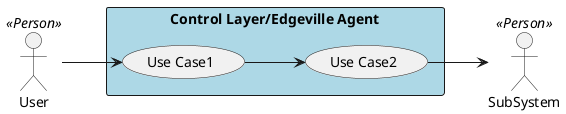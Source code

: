 @startuml

left to right direction

actor :User: <<Person>>
actor :SubSystem: <<Person>>


rectangle "Control Layer/Edgeville Agent" #lightBlue {
UseCase UC1  as "Use Case1"
UseCase UC2  as "Use Case2"


User --> UC1
UC1 --> UC2
UC2 --> SubSystem
}

@enduml
